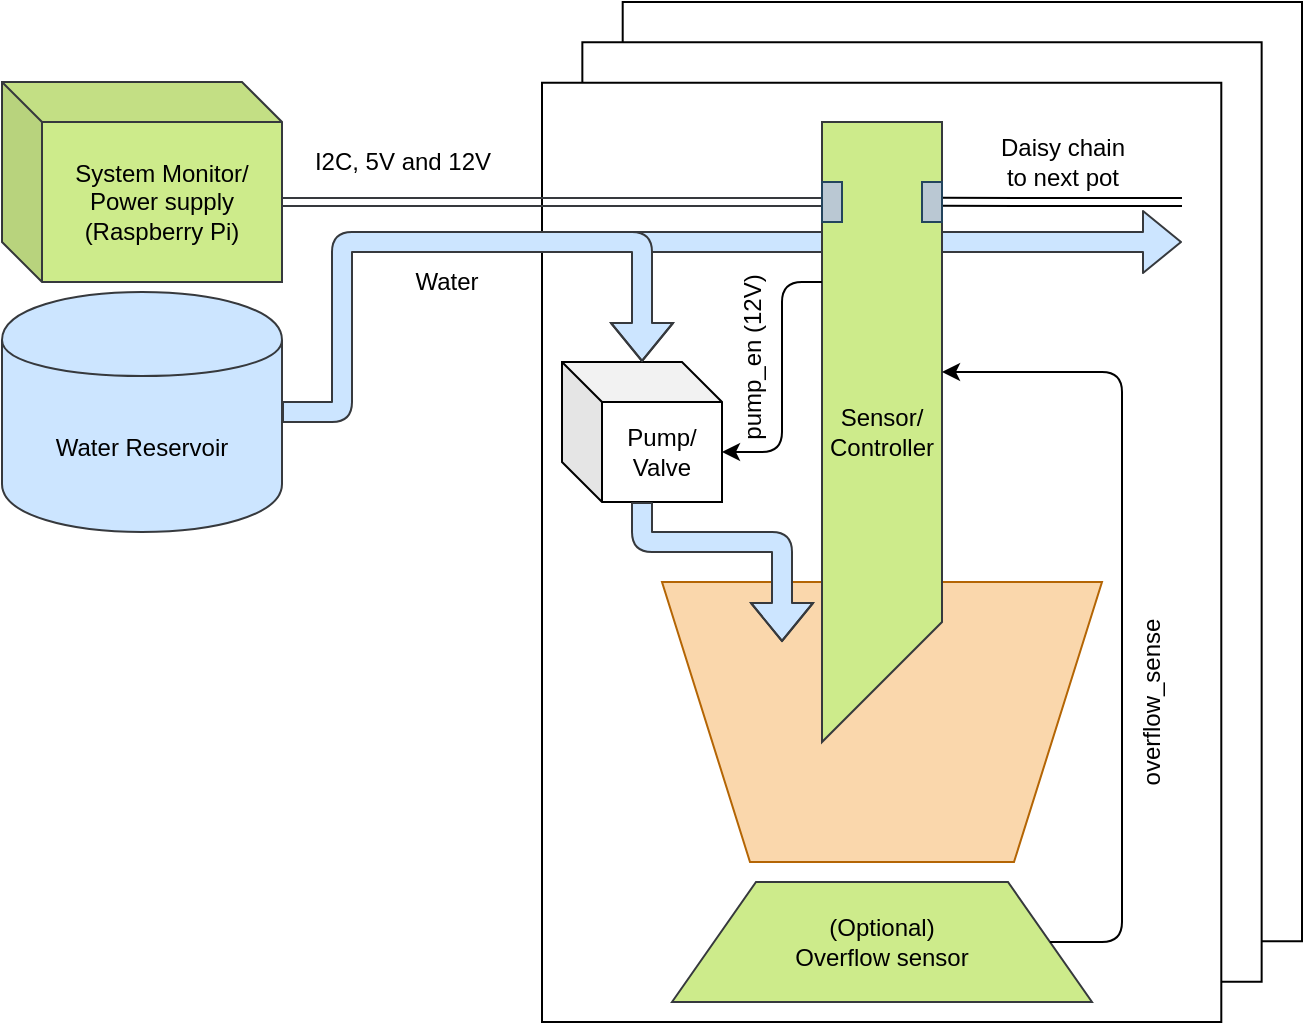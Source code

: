 <mxfile version="10.6.5" type="device"><diagram id="7Y1g3gj9mp3RWMZ1tMJO" name="Page-1"><mxGraphModel dx="1443" dy="795" grid="1" gridSize="10" guides="1" tooltips="1" connect="1" arrows="1" fold="1" page="1" pageScale="1" pageWidth="827" pageHeight="1169" math="0" shadow="0"><root><mxCell id="0"/><mxCell id="1" parent="0"/><mxCell id="nK-syZvQ6kx7aYNWKd7N-45" value="" style="verticalLabelPosition=bottom;verticalAlign=top;html=1;shape=mxgraph.basic.layered_rect;dx=40.35;outlineConnect=0;rotation=180;flipH=1;movable=0;resizable=0;rotatable=0;deletable=0;editable=0;connectable=0;" vertex="1" parent="1"><mxGeometry x="390" y="360" width="380" height="510" as="geometry"/></mxCell><mxCell id="nK-syZvQ6kx7aYNWKd7N-48" value="" style="shape=flexArrow;endArrow=classic;html=1;fillColor=#cce5ff;strokeColor=#36393d;" edge="1" parent="1"><mxGeometry width="50" height="50" relative="1" as="geometry"><mxPoint x="400" y="480" as="sourcePoint"/><mxPoint x="710" y="480" as="targetPoint"/></mxGeometry></mxCell><mxCell id="nK-syZvQ6kx7aYNWKd7N-49" value="Water" style="text;html=1;resizable=0;points=[];align=center;verticalAlign=middle;labelBackgroundColor=#ffffff;" vertex="1" connectable="0" parent="nK-syZvQ6kx7aYNWKd7N-48"><mxGeometry x="0.199" y="-4" relative="1" as="geometry"><mxPoint x="-28" y="16" as="offset"/></mxGeometry></mxCell><mxCell id="nK-syZvQ6kx7aYNWKd7N-40" value="" style="shape=trapezoid;perimeter=trapezoidPerimeter;whiteSpace=wrap;html=1;rotation=180;fillColor=#fad7ac;strokeColor=#b46504;" vertex="1" parent="1"><mxGeometry x="450" y="650" width="220" height="140" as="geometry"/></mxCell><mxCell id="nK-syZvQ6kx7aYNWKd7N-1" value="Water Reservoir" style="shape=cylinder;whiteSpace=wrap;html=1;boundedLbl=1;backgroundOutline=1;fillColor=#cce5ff;strokeColor=#36393d;" vertex="1" parent="1"><mxGeometry x="120" y="505" width="140" height="120" as="geometry"/></mxCell><mxCell id="nK-syZvQ6kx7aYNWKd7N-3" value="Sensor/&lt;br&gt;Controller&lt;br&gt;" style="shape=card;whiteSpace=wrap;html=1;size=105;rotation=0;direction=west;fillColor=#cdeb8b;strokeColor=#36393d;" vertex="1" parent="1"><mxGeometry x="530" y="420" width="60" height="310" as="geometry"/></mxCell><mxCell id="nK-syZvQ6kx7aYNWKd7N-9" value="Pump/&lt;br&gt;Valve&lt;br&gt;" style="shape=cube;whiteSpace=wrap;html=1;boundedLbl=1;backgroundOutline=1;darkOpacity=0.05;darkOpacity2=0.1;" vertex="1" parent="1"><mxGeometry x="400" y="540" width="80" height="70" as="geometry"/></mxCell><mxCell id="nK-syZvQ6kx7aYNWKd7N-11" value="(Optional)&lt;br&gt;Overflow sensor" style="shape=trapezoid;perimeter=trapezoidPerimeter;whiteSpace=wrap;html=1;fillColor=#cdeb8b;strokeColor=#36393d;" vertex="1" parent="1"><mxGeometry x="455" y="800" width="210" height="60" as="geometry"/></mxCell><mxCell id="nK-syZvQ6kx7aYNWKd7N-12" value="System Monitor/&lt;br&gt;Power supply&lt;br&gt;(Raspberry Pi)&lt;br&gt;" style="shape=cube;whiteSpace=wrap;html=1;boundedLbl=1;backgroundOutline=1;darkOpacity=0.05;darkOpacity2=0.1;fillColor=#cdeb8b;strokeColor=#36393d;" vertex="1" parent="1"><mxGeometry x="120" y="400" width="140" height="100" as="geometry"/></mxCell><mxCell id="nK-syZvQ6kx7aYNWKd7N-13" value="" style="shape=link;html=1;entryX=0;entryY=0;entryDx=140;entryDy=60;entryPerimeter=0;fillColor=#eeeeee;strokeColor=#36393d;shadow=0;comic=0;" edge="1" parent="1" target="nK-syZvQ6kx7aYNWKd7N-12"><mxGeometry width="50" height="50" relative="1" as="geometry"><mxPoint x="530" y="460" as="sourcePoint"/><mxPoint x="260" y="460" as="targetPoint"/><Array as="points"/></mxGeometry></mxCell><mxCell id="nK-syZvQ6kx7aYNWKd7N-14" value="I2C, 5V and 12V" style="text;html=1;resizable=0;points=[];align=center;verticalAlign=middle;labelBackgroundColor=#ffffff;" vertex="1" connectable="0" parent="nK-syZvQ6kx7aYNWKd7N-13"><mxGeometry x="0.15" y="1" relative="1" as="geometry"><mxPoint x="-55" y="-21" as="offset"/></mxGeometry></mxCell><mxCell id="nK-syZvQ6kx7aYNWKd7N-26" value="pump_en (12V)&lt;br&gt;" style="text;html=1;strokeColor=none;fillColor=none;align=center;verticalAlign=middle;whiteSpace=wrap;rounded=0;rotation=-90;" vertex="1" parent="1"><mxGeometry x="450" y="525" width="90" height="25" as="geometry"/></mxCell><mxCell id="nK-syZvQ6kx7aYNWKd7N-28" value="" style="edgeStyle=elbowEdgeStyle;elbow=vertical;endArrow=classic;html=1;entryX=0;entryY=0;entryDx=0;entryDy=185;exitX=1;exitY=0.5;exitDx=0;exitDy=0;entryPerimeter=0;" edge="1" parent="1" source="nK-syZvQ6kx7aYNWKd7N-11" target="nK-syZvQ6kx7aYNWKd7N-3"><mxGeometry width="50" height="50" relative="1" as="geometry"><mxPoint x="710" y="470" as="sourcePoint"/><mxPoint x="600" y="490" as="targetPoint"/><Array as="points"><mxPoint x="680" y="600"/><mxPoint x="644" y="570"/><mxPoint x="660" y="590"/><mxPoint x="610" y="490"/><mxPoint x="620" y="575"/><mxPoint x="680" y="690"/></Array></mxGeometry></mxCell><mxCell id="nK-syZvQ6kx7aYNWKd7N-30" value="overflow_sense" style="text;html=1;strokeColor=none;fillColor=none;align=center;verticalAlign=middle;whiteSpace=wrap;rounded=0;rotation=-90;" vertex="1" parent="1"><mxGeometry x="650" y="700" width="90" height="20" as="geometry"/></mxCell><mxCell id="nK-syZvQ6kx7aYNWKd7N-36" value="" style="shape=flexArrow;endArrow=classic;html=1;exitX=1;exitY=0.5;exitDx=0;exitDy=0;fillColor=#cce5ff;strokeColor=#36393d;" edge="1" parent="1" source="nK-syZvQ6kx7aYNWKd7N-1" target="nK-syZvQ6kx7aYNWKd7N-9"><mxGeometry width="50" height="50" relative="1" as="geometry"><mxPoint x="363" y="310" as="sourcePoint"/><mxPoint x="413" y="260" as="targetPoint"/><Array as="points"><mxPoint x="290" y="565"/><mxPoint x="290" y="480"/><mxPoint x="440" y="480"/></Array></mxGeometry></mxCell><mxCell id="nK-syZvQ6kx7aYNWKd7N-44" value="Water" style="text;html=1;resizable=0;points=[];align=center;verticalAlign=middle;labelBackgroundColor=#ffffff;" vertex="1" connectable="0" parent="nK-syZvQ6kx7aYNWKd7N-36"><mxGeometry x="0.199" y="-4" relative="1" as="geometry"><mxPoint x="-28" y="16" as="offset"/></mxGeometry></mxCell><mxCell id="nK-syZvQ6kx7aYNWKd7N-37" value="" style="shape=flexArrow;endArrow=classic;html=1;fillColor=#cce5ff;strokeColor=#36393d;" edge="1" parent="1" source="nK-syZvQ6kx7aYNWKd7N-9"><mxGeometry width="50" height="50" relative="1" as="geometry"><mxPoint x="319.793" y="700.241" as="sourcePoint"/><mxPoint x="510" y="680" as="targetPoint"/><Array as="points"><mxPoint x="440" y="630"/><mxPoint x="510" y="630"/></Array></mxGeometry></mxCell><mxCell id="nK-syZvQ6kx7aYNWKd7N-39" value="" style="edgeStyle=elbowEdgeStyle;elbow=horizontal;endArrow=classic;html=1;entryX=0;entryY=0;entryDx=80;entryDy=45;entryPerimeter=0;" edge="1" parent="1" source="nK-syZvQ6kx7aYNWKd7N-3" target="nK-syZvQ6kx7aYNWKd7N-9"><mxGeometry width="50" height="50" relative="1" as="geometry"><mxPoint x="120" y="950" as="sourcePoint"/><mxPoint x="170" y="900" as="targetPoint"/><Array as="points"><mxPoint x="510" y="500"/><mxPoint x="510" y="490"/></Array></mxGeometry></mxCell><mxCell id="nK-syZvQ6kx7aYNWKd7N-46" value="" style="shape=link;html=1;entryX=0;entryY=0;entryDx=140;entryDy=60;entryPerimeter=0;" edge="1" parent="1"><mxGeometry width="50" height="50" relative="1" as="geometry"><mxPoint x="710" y="460" as="sourcePoint"/><mxPoint x="589.793" y="459.931" as="targetPoint"/><Array as="points"/></mxGeometry></mxCell><mxCell id="nK-syZvQ6kx7aYNWKd7N-47" value="Daisy chain &lt;br&gt;to next pot" style="text;html=1;resizable=0;points=[];align=center;verticalAlign=middle;labelBackgroundColor=#ffffff;" vertex="1" connectable="0" parent="nK-syZvQ6kx7aYNWKd7N-46"><mxGeometry x="0.15" y="1" relative="1" as="geometry"><mxPoint x="9" y="-21" as="offset"/></mxGeometry></mxCell><mxCell id="nK-syZvQ6kx7aYNWKd7N-50" value="" style="verticalLabelPosition=bottom;verticalAlign=top;html=1;shape=mxgraph.basic.rect;fillColor=#bac8d3;fillColor2=none;strokeColor=#23445d;strokeWidth=1;size=20;indent=5;" vertex="1" parent="1"><mxGeometry x="530" y="450" width="10" height="20" as="geometry"/></mxCell><mxCell id="nK-syZvQ6kx7aYNWKd7N-51" value="" style="verticalLabelPosition=bottom;verticalAlign=top;html=1;shape=mxgraph.basic.rect;fillColor=#bac8d3;fillColor2=none;strokeColor=#23445d;strokeWidth=1;size=20;indent=5;" vertex="1" parent="1"><mxGeometry x="580" y="450" width="10" height="20" as="geometry"/></mxCell></root></mxGraphModel></diagram></mxfile>